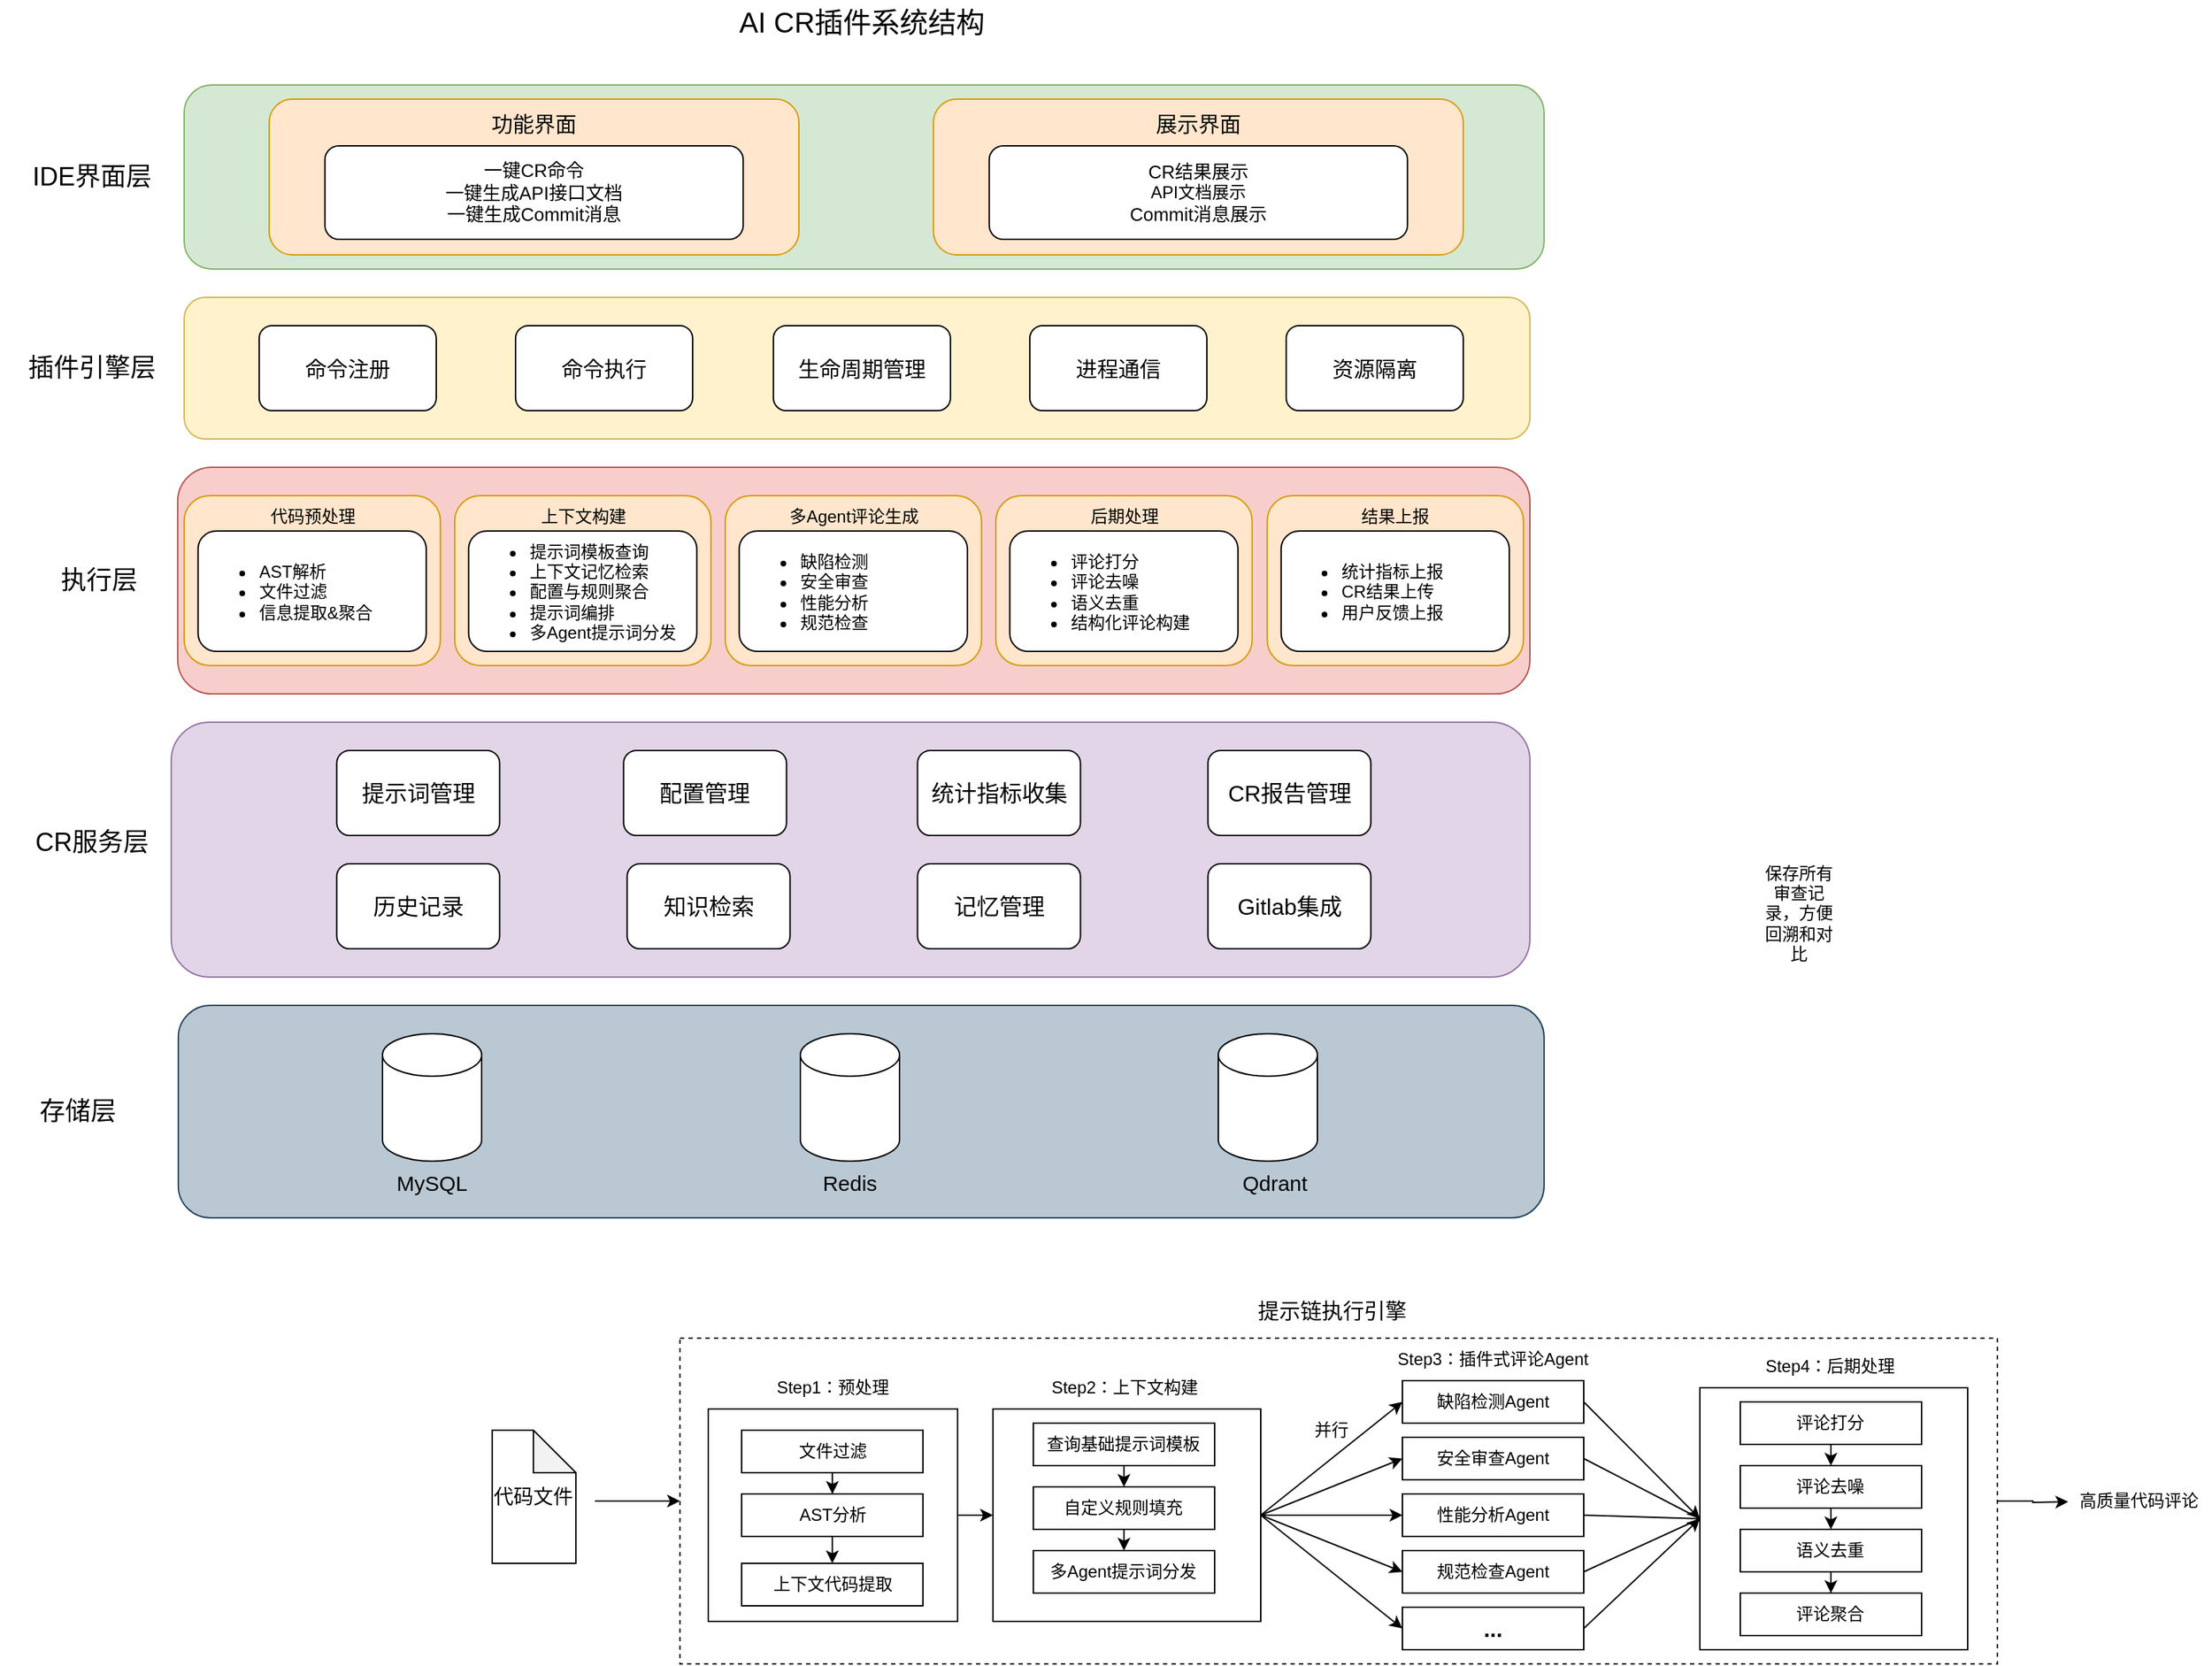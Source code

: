 <mxfile version="28.2.7">
  <diagram name="第 1 页" id="TiEwU2o_6CBf_6s286V7">
    <mxGraphModel dx="1687" dy="972" grid="1" gridSize="10" guides="1" tooltips="1" connect="1" arrows="1" fold="1" page="1" pageScale="1" pageWidth="827" pageHeight="1169" math="0" shadow="0">
      <root>
        <mxCell id="0" />
        <mxCell id="1" parent="0" />
        <mxCell id="2V7Vef2pyA5BePexuX1w-137" value="" style="rounded=1;whiteSpace=wrap;html=1;fillColor=#f8cecc;strokeColor=#b85450;" vertex="1" parent="1">
          <mxGeometry x="155.44" y="420" width="954.56" height="160" as="geometry" />
        </mxCell>
        <mxCell id="2V7Vef2pyA5BePexuX1w-43" value="&lt;font style=&quot;font-size: 18px;&quot;&gt;插件引擎层&lt;/font&gt;" style="text;html=1;whiteSpace=wrap;strokeColor=none;fillColor=none;align=center;verticalAlign=middle;rounded=0;" vertex="1" parent="1">
          <mxGeometry x="40" y="335" width="110" height="30" as="geometry" />
        </mxCell>
        <mxCell id="2V7Vef2pyA5BePexuX1w-46" value="&lt;font style=&quot;font-size: 18px;&quot;&gt;执行层&lt;/font&gt;" style="text;html=1;whiteSpace=wrap;strokeColor=none;fillColor=none;align=center;verticalAlign=middle;rounded=0;" vertex="1" parent="1">
          <mxGeometry x="45.44" y="485" width="110" height="30" as="geometry" />
        </mxCell>
        <mxCell id="2V7Vef2pyA5BePexuX1w-49" value="&lt;font style=&quot;font-size: 20px;&quot;&gt;AI CR插件系统结构&lt;/font&gt;" style="text;html=1;whiteSpace=wrap;strokeColor=none;fillColor=none;align=center;verticalAlign=middle;rounded=0;" vertex="1" parent="1">
          <mxGeometry x="545.95" y="90" width="185" height="30" as="geometry" />
        </mxCell>
        <mxCell id="2V7Vef2pyA5BePexuX1w-50" value="" style="rounded=1;whiteSpace=wrap;html=1;fillColor=#e1d5e7;strokeColor=#9673a6;" vertex="1" parent="1">
          <mxGeometry x="150.89" y="600" width="959.11" height="180" as="geometry" />
        </mxCell>
        <mxCell id="2V7Vef2pyA5BePexuX1w-51" value="&lt;font style=&quot;font-size: 18px;&quot;&gt;CR服务层&lt;/font&gt;" style="text;html=1;whiteSpace=wrap;strokeColor=none;fillColor=none;align=center;verticalAlign=middle;rounded=0;" vertex="1" parent="1">
          <mxGeometry x="40" y="670" width="110" height="30" as="geometry" />
        </mxCell>
        <mxCell id="2V7Vef2pyA5BePexuX1w-52" value="" style="rounded=1;whiteSpace=wrap;html=1;fillColor=#bac8d3;strokeColor=#23445d;" vertex="1" parent="1">
          <mxGeometry x="155.89" y="800" width="964.11" height="150" as="geometry" />
        </mxCell>
        <mxCell id="2V7Vef2pyA5BePexuX1w-53" value="&lt;font style=&quot;font-size: 18px;&quot;&gt;存储层&lt;/font&gt;" style="text;html=1;whiteSpace=wrap;strokeColor=none;fillColor=none;align=center;verticalAlign=middle;rounded=0;" vertex="1" parent="1">
          <mxGeometry x="30.24" y="860" width="110" height="30" as="geometry" />
        </mxCell>
        <mxCell id="2V7Vef2pyA5BePexuX1w-11" value="&lt;font style=&quot;font-size: 18px;&quot;&gt;IDE界面层&lt;/font&gt;" style="text;html=1;whiteSpace=wrap;strokeColor=none;fillColor=none;align=center;verticalAlign=middle;rounded=0;" vertex="1" parent="1">
          <mxGeometry x="49.75" y="200" width="90.492" height="30" as="geometry" />
        </mxCell>
        <mxCell id="2V7Vef2pyA5BePexuX1w-29" value="" style="rounded=1;whiteSpace=wrap;html=1;fillColor=#fff2cc;strokeColor=#d6b656;" vertex="1" parent="1">
          <mxGeometry x="160" y="300" width="950" height="100" as="geometry" />
        </mxCell>
        <mxCell id="2V7Vef2pyA5BePexuX1w-167" value="" style="group" vertex="1" connectable="0" parent="1">
          <mxGeometry x="300" y="820" width="660" height="120" as="geometry" />
        </mxCell>
        <mxCell id="2V7Vef2pyA5BePexuX1w-57" value="&lt;font style=&quot;font-size: 15px;&quot;&gt;MySQL&lt;/font&gt;" style="text;html=1;whiteSpace=wrap;strokeColor=none;fillColor=none;align=center;verticalAlign=middle;rounded=0;" vertex="1" parent="2V7Vef2pyA5BePexuX1w-167">
          <mxGeometry x="5" y="90" width="60" height="30" as="geometry" />
        </mxCell>
        <mxCell id="2V7Vef2pyA5BePexuX1w-54" value="" style="shape=cylinder3;whiteSpace=wrap;html=1;boundedLbl=1;backgroundOutline=1;size=15;" vertex="1" parent="2V7Vef2pyA5BePexuX1w-167">
          <mxGeometry width="70" height="90" as="geometry" />
        </mxCell>
        <mxCell id="2V7Vef2pyA5BePexuX1w-161" value="" style="shape=cylinder3;whiteSpace=wrap;html=1;boundedLbl=1;backgroundOutline=1;size=15;" vertex="1" parent="2V7Vef2pyA5BePexuX1w-167">
          <mxGeometry x="295" width="70" height="90" as="geometry" />
        </mxCell>
        <mxCell id="2V7Vef2pyA5BePexuX1w-162" value="" style="shape=cylinder3;whiteSpace=wrap;html=1;boundedLbl=1;backgroundOutline=1;size=15;" vertex="1" parent="2V7Vef2pyA5BePexuX1w-167">
          <mxGeometry x="590" width="70" height="90" as="geometry" />
        </mxCell>
        <mxCell id="2V7Vef2pyA5BePexuX1w-164" value="&lt;font style=&quot;font-size: 15px;&quot;&gt;Redis&lt;/font&gt;" style="text;html=1;whiteSpace=wrap;strokeColor=none;fillColor=none;align=center;verticalAlign=middle;rounded=0;" vertex="1" parent="2V7Vef2pyA5BePexuX1w-167">
          <mxGeometry x="300" y="90" width="60" height="30" as="geometry" />
        </mxCell>
        <mxCell id="2V7Vef2pyA5BePexuX1w-165" value="&lt;font style=&quot;font-size: 15px;&quot;&gt;Qdrant&lt;/font&gt;" style="text;html=1;whiteSpace=wrap;strokeColor=none;fillColor=none;align=center;verticalAlign=middle;rounded=0;" vertex="1" parent="2V7Vef2pyA5BePexuX1w-167">
          <mxGeometry x="600" y="90" width="60" height="30" as="geometry" />
        </mxCell>
        <mxCell id="2V7Vef2pyA5BePexuX1w-172" value="" style="group" vertex="1" connectable="0" parent="1">
          <mxGeometry x="267.72" y="620" width="730" height="60" as="geometry" />
        </mxCell>
        <mxCell id="2V7Vef2pyA5BePexuX1w-65" value="&lt;font style=&quot;font-size: 16px;&quot;&gt;提示词管理&lt;/font&gt;" style="rounded=1;whiteSpace=wrap;html=1;" vertex="1" parent="2V7Vef2pyA5BePexuX1w-172">
          <mxGeometry width="115" height="60" as="geometry" />
        </mxCell>
        <mxCell id="2V7Vef2pyA5BePexuX1w-168" value="&lt;font style=&quot;font-size: 16px;&quot;&gt;配置管理&lt;/font&gt;" style="rounded=1;whiteSpace=wrap;html=1;" vertex="1" parent="2V7Vef2pyA5BePexuX1w-172">
          <mxGeometry x="202.5" width="115" height="60" as="geometry" />
        </mxCell>
        <mxCell id="2V7Vef2pyA5BePexuX1w-169" value="&lt;font style=&quot;font-size: 16px;&quot;&gt;统计指标收集&lt;/font&gt;" style="rounded=1;whiteSpace=wrap;html=1;" vertex="1" parent="2V7Vef2pyA5BePexuX1w-172">
          <mxGeometry x="410" width="115" height="60" as="geometry" />
        </mxCell>
        <mxCell id="2V7Vef2pyA5BePexuX1w-170" value="&lt;font style=&quot;font-size: 16px;&quot;&gt;CR报告管理&lt;/font&gt;" style="rounded=1;whiteSpace=wrap;html=1;" vertex="1" parent="2V7Vef2pyA5BePexuX1w-172">
          <mxGeometry x="615" width="115" height="60" as="geometry" />
        </mxCell>
        <mxCell id="2V7Vef2pyA5BePexuX1w-176" value="" style="group" vertex="1" connectable="0" parent="1">
          <mxGeometry x="267.72" y="700" width="730" height="60" as="geometry" />
        </mxCell>
        <mxCell id="2V7Vef2pyA5BePexuX1w-71" value="&lt;span style=&quot;font-size: 16px;&quot;&gt;历史记录&lt;/span&gt;" style="rounded=1;whiteSpace=wrap;html=1;" vertex="1" parent="2V7Vef2pyA5BePexuX1w-176">
          <mxGeometry width="115" height="60" as="geometry" />
        </mxCell>
        <mxCell id="2V7Vef2pyA5BePexuX1w-173" value="&lt;span style=&quot;font-size: 16px;&quot;&gt;知识检索&lt;/span&gt;" style="rounded=1;whiteSpace=wrap;html=1;" vertex="1" parent="2V7Vef2pyA5BePexuX1w-176">
          <mxGeometry x="205" width="115" height="60" as="geometry" />
        </mxCell>
        <mxCell id="2V7Vef2pyA5BePexuX1w-174" value="&lt;span style=&quot;font-size: 16px;&quot;&gt;记忆管理&lt;/span&gt;" style="rounded=1;whiteSpace=wrap;html=1;" vertex="1" parent="2V7Vef2pyA5BePexuX1w-176">
          <mxGeometry x="410" width="115" height="60" as="geometry" />
        </mxCell>
        <mxCell id="2V7Vef2pyA5BePexuX1w-175" value="&lt;span style=&quot;font-size: 16px;&quot;&gt;Gitlab集成&lt;/span&gt;" style="rounded=1;whiteSpace=wrap;html=1;" vertex="1" parent="2V7Vef2pyA5BePexuX1w-176">
          <mxGeometry x="615" width="115" height="60" as="geometry" />
        </mxCell>
        <mxCell id="2V7Vef2pyA5BePexuX1w-135" value="" style="group" vertex="1" connectable="0" parent="1">
          <mxGeometry x="351" y="440" width="180.89" height="120" as="geometry" />
        </mxCell>
        <mxCell id="2V7Vef2pyA5BePexuX1w-131" value="" style="rounded=1;whiteSpace=wrap;html=1;fillColor=#ffe6cc;strokeColor=#d79b00;" vertex="1" parent="2V7Vef2pyA5BePexuX1w-135">
          <mxGeometry width="180.89" height="120" as="geometry" />
        </mxCell>
        <mxCell id="2V7Vef2pyA5BePexuX1w-132" value="&lt;div&gt;&lt;br&gt;&lt;/div&gt;" style="rounded=1;whiteSpace=wrap;html=1;align=left;" vertex="1" parent="2V7Vef2pyA5BePexuX1w-135">
          <mxGeometry x="9.82" y="25" width="161.07" height="85" as="geometry" />
        </mxCell>
        <mxCell id="2V7Vef2pyA5BePexuX1w-133" value="上下文构建" style="text;html=1;whiteSpace=wrap;strokeColor=none;fillColor=none;align=center;verticalAlign=middle;rounded=0;" vertex="1" parent="2V7Vef2pyA5BePexuX1w-135">
          <mxGeometry x="39.556" width="101.786" height="30" as="geometry" />
        </mxCell>
        <mxCell id="2V7Vef2pyA5BePexuX1w-134" value="&lt;ul&gt;&lt;li&gt;提示词模板查询&lt;/li&gt;&lt;li&gt;&lt;span style=&quot;background-color: transparent; color: light-dark(rgb(0, 0, 0), rgb(255, 255, 255));&quot;&gt;上下文记忆检索&lt;/span&gt;&lt;/li&gt;&lt;li&gt;配置与规则聚合&lt;/li&gt;&lt;li&gt;提示词编排&lt;/li&gt;&lt;li&gt;多Agent提示词分发&lt;/li&gt;&lt;/ul&gt;" style="text;html=1;whiteSpace=wrap;strokeColor=none;fillColor=none;align=left;verticalAlign=middle;rounded=0;" vertex="1" parent="2V7Vef2pyA5BePexuX1w-135">
          <mxGeometry x="10.63" y="27.5" width="159.64" height="80" as="geometry" />
        </mxCell>
        <mxCell id="2V7Vef2pyA5BePexuX1w-138" value="" style="group" vertex="1" connectable="0" parent="1">
          <mxGeometry x="160" y="440" width="180.89" height="120" as="geometry" />
        </mxCell>
        <mxCell id="2V7Vef2pyA5BePexuX1w-139" value="" style="rounded=1;whiteSpace=wrap;html=1;fillColor=#ffe6cc;strokeColor=#d79b00;" vertex="1" parent="2V7Vef2pyA5BePexuX1w-138">
          <mxGeometry width="180.89" height="120" as="geometry" />
        </mxCell>
        <mxCell id="2V7Vef2pyA5BePexuX1w-140" value="&lt;div&gt;&lt;br&gt;&lt;/div&gt;" style="rounded=1;whiteSpace=wrap;html=1;align=left;" vertex="1" parent="2V7Vef2pyA5BePexuX1w-138">
          <mxGeometry x="9.82" y="25" width="161.07" height="85" as="geometry" />
        </mxCell>
        <mxCell id="2V7Vef2pyA5BePexuX1w-141" value="代码预处理" style="text;html=1;whiteSpace=wrap;strokeColor=none;fillColor=none;align=center;verticalAlign=middle;rounded=0;" vertex="1" parent="2V7Vef2pyA5BePexuX1w-138">
          <mxGeometry x="39.556" width="101.786" height="30" as="geometry" />
        </mxCell>
        <mxCell id="2V7Vef2pyA5BePexuX1w-142" value="&lt;ul&gt;&lt;li&gt;AST解析&lt;/li&gt;&lt;li&gt;文件过滤&lt;/li&gt;&lt;li&gt;信息提取&amp;amp;聚合&lt;/li&gt;&lt;/ul&gt;" style="text;html=1;whiteSpace=wrap;strokeColor=none;fillColor=none;align=left;verticalAlign=middle;rounded=0;" vertex="1" parent="2V7Vef2pyA5BePexuX1w-138">
          <mxGeometry x="10.63" y="27.5" width="159.64" height="80" as="geometry" />
        </mxCell>
        <mxCell id="2V7Vef2pyA5BePexuX1w-143" value="" style="group" vertex="1" connectable="0" parent="1">
          <mxGeometry x="542" y="440" width="180.89" height="120" as="geometry" />
        </mxCell>
        <mxCell id="2V7Vef2pyA5BePexuX1w-144" value="" style="rounded=1;whiteSpace=wrap;html=1;fillColor=#ffe6cc;strokeColor=#d79b00;" vertex="1" parent="2V7Vef2pyA5BePexuX1w-143">
          <mxGeometry width="180.89" height="120" as="geometry" />
        </mxCell>
        <mxCell id="2V7Vef2pyA5BePexuX1w-145" value="&lt;div&gt;&lt;br&gt;&lt;/div&gt;" style="rounded=1;whiteSpace=wrap;html=1;align=left;" vertex="1" parent="2V7Vef2pyA5BePexuX1w-143">
          <mxGeometry x="9.82" y="25" width="161.07" height="85" as="geometry" />
        </mxCell>
        <mxCell id="2V7Vef2pyA5BePexuX1w-146" value="多Agent评论生成" style="text;html=1;whiteSpace=wrap;strokeColor=none;fillColor=none;align=center;verticalAlign=middle;rounded=0;" vertex="1" parent="2V7Vef2pyA5BePexuX1w-143">
          <mxGeometry x="39.556" width="101.786" height="30" as="geometry" />
        </mxCell>
        <mxCell id="2V7Vef2pyA5BePexuX1w-147" value="&lt;ul&gt;&lt;li&gt;缺陷检测&lt;/li&gt;&lt;li&gt;安全审查&lt;/li&gt;&lt;li&gt;性能分析&lt;/li&gt;&lt;li&gt;规范检查&lt;/li&gt;&lt;/ul&gt;" style="text;html=1;whiteSpace=wrap;strokeColor=none;fillColor=none;align=left;verticalAlign=middle;rounded=0;" vertex="1" parent="2V7Vef2pyA5BePexuX1w-143">
          <mxGeometry x="10.63" y="27.5" width="159.64" height="80" as="geometry" />
        </mxCell>
        <mxCell id="2V7Vef2pyA5BePexuX1w-153" value="" style="group" vertex="1" connectable="0" parent="1">
          <mxGeometry x="924.55" y="440" width="180.89" height="120" as="geometry" />
        </mxCell>
        <mxCell id="2V7Vef2pyA5BePexuX1w-154" value="" style="rounded=1;whiteSpace=wrap;html=1;fillColor=#ffe6cc;strokeColor=#d79b00;" vertex="1" parent="2V7Vef2pyA5BePexuX1w-153">
          <mxGeometry width="180.89" height="120" as="geometry" />
        </mxCell>
        <mxCell id="2V7Vef2pyA5BePexuX1w-155" value="&lt;div&gt;&lt;br&gt;&lt;/div&gt;" style="rounded=1;whiteSpace=wrap;html=1;align=left;" vertex="1" parent="2V7Vef2pyA5BePexuX1w-153">
          <mxGeometry x="9.82" y="25" width="161.07" height="85" as="geometry" />
        </mxCell>
        <mxCell id="2V7Vef2pyA5BePexuX1w-156" value="结果上报" style="text;html=1;whiteSpace=wrap;strokeColor=none;fillColor=none;align=center;verticalAlign=middle;rounded=0;" vertex="1" parent="2V7Vef2pyA5BePexuX1w-153">
          <mxGeometry x="39.556" width="101.786" height="30" as="geometry" />
        </mxCell>
        <mxCell id="2V7Vef2pyA5BePexuX1w-157" value="&lt;ul&gt;&lt;li&gt;统计指标上报&lt;/li&gt;&lt;li&gt;CR结果上传&lt;/li&gt;&lt;li&gt;用户反馈上报&lt;/li&gt;&lt;/ul&gt;" style="text;html=1;whiteSpace=wrap;strokeColor=none;fillColor=none;align=left;verticalAlign=middle;rounded=0;" vertex="1" parent="2V7Vef2pyA5BePexuX1w-153">
          <mxGeometry x="10.63" y="27.5" width="159.64" height="80" as="geometry" />
        </mxCell>
        <mxCell id="2V7Vef2pyA5BePexuX1w-178" value="" style="group" vertex="1" connectable="0" parent="1">
          <mxGeometry x="733" y="440" width="180.89" height="120" as="geometry" />
        </mxCell>
        <mxCell id="2V7Vef2pyA5BePexuX1w-149" value="" style="rounded=1;whiteSpace=wrap;html=1;fillColor=#ffe6cc;strokeColor=#d79b00;" vertex="1" parent="2V7Vef2pyA5BePexuX1w-178">
          <mxGeometry width="180.89" height="120" as="geometry" />
        </mxCell>
        <mxCell id="2V7Vef2pyA5BePexuX1w-150" value="&lt;div&gt;&lt;br&gt;&lt;/div&gt;" style="rounded=1;whiteSpace=wrap;html=1;align=left;" vertex="1" parent="2V7Vef2pyA5BePexuX1w-178">
          <mxGeometry x="9.82" y="25" width="161.07" height="85" as="geometry" />
        </mxCell>
        <mxCell id="2V7Vef2pyA5BePexuX1w-151" value="后期处理" style="text;html=1;whiteSpace=wrap;strokeColor=none;fillColor=none;align=center;verticalAlign=middle;rounded=0;" vertex="1" parent="2V7Vef2pyA5BePexuX1w-178">
          <mxGeometry x="39.556" width="101.786" height="30" as="geometry" />
        </mxCell>
        <mxCell id="2V7Vef2pyA5BePexuX1w-152" value="&lt;ul&gt;&lt;li&gt;评论打分&lt;/li&gt;&lt;li&gt;评论去噪&lt;/li&gt;&lt;li&gt;语义去重&lt;/li&gt;&lt;li&gt;结构化评论构建&lt;/li&gt;&lt;/ul&gt;" style="text;html=1;whiteSpace=wrap;strokeColor=none;fillColor=none;align=left;verticalAlign=middle;rounded=0;" vertex="1" parent="2V7Vef2pyA5BePexuX1w-178">
          <mxGeometry x="10.63" y="27.5" width="159.64" height="80" as="geometry" />
        </mxCell>
        <mxCell id="2V7Vef2pyA5BePexuX1w-97" value="&lt;font style=&quot;font-size: 15px;&quot;&gt;命令执行&lt;/font&gt;" style="rounded=1;whiteSpace=wrap;html=1;" vertex="1" parent="1">
          <mxGeometry x="393.95" y="320" width="125" height="60" as="geometry" />
        </mxCell>
        <mxCell id="2V7Vef2pyA5BePexuX1w-98" value="&lt;font style=&quot;font-size: 15px;&quot;&gt;命令注册&lt;/font&gt;" style="rounded=1;whiteSpace=wrap;html=1;" vertex="1" parent="1">
          <mxGeometry x="212.95" y="320" width="125" height="60" as="geometry" />
        </mxCell>
        <mxCell id="2V7Vef2pyA5BePexuX1w-99" value="&lt;font style=&quot;font-size: 15px;&quot;&gt;生命周期管理&lt;/font&gt;" style="rounded=1;whiteSpace=wrap;html=1;" vertex="1" parent="1">
          <mxGeometry x="575.95" y="320" width="125" height="60" as="geometry" />
        </mxCell>
        <mxCell id="2V7Vef2pyA5BePexuX1w-100" value="&lt;font style=&quot;font-size: 15px;&quot;&gt;进程通信&lt;/font&gt;" style="rounded=1;whiteSpace=wrap;html=1;" vertex="1" parent="1">
          <mxGeometry x="756.95" y="320" width="125" height="60" as="geometry" />
        </mxCell>
        <mxCell id="2V7Vef2pyA5BePexuX1w-101" value="&lt;font style=&quot;font-size: 15px;&quot;&gt;资源隔离&lt;/font&gt;" style="rounded=1;whiteSpace=wrap;html=1;" vertex="1" parent="1">
          <mxGeometry x="937.95" y="320" width="125" height="60" as="geometry" />
        </mxCell>
        <mxCell id="2V7Vef2pyA5BePexuX1w-10" value="" style="rounded=1;whiteSpace=wrap;html=1;fillColor=#d5e8d4;strokeColor=#82b366;" vertex="1" parent="1">
          <mxGeometry x="160" y="150" width="960" height="130" as="geometry" />
        </mxCell>
        <mxCell id="2V7Vef2pyA5BePexuX1w-21" value="" style="group" vertex="1" connectable="0" parent="1">
          <mxGeometry x="220" y="160" width="374" height="110" as="geometry" />
        </mxCell>
        <mxCell id="2V7Vef2pyA5BePexuX1w-12" value="" style="rounded=1;whiteSpace=wrap;html=1;fillColor=#ffe6cc;strokeColor=#d79b00;" vertex="1" parent="2V7Vef2pyA5BePexuX1w-21">
          <mxGeometry width="374" height="110.0" as="geometry" />
        </mxCell>
        <mxCell id="2V7Vef2pyA5BePexuX1w-13" value="&lt;font style=&quot;font-size: 15px;&quot;&gt;功能界面&lt;/font&gt;" style="text;html=1;whiteSpace=wrap;strokeColor=none;fillColor=none;align=center;verticalAlign=middle;rounded=0;" vertex="1" parent="2V7Vef2pyA5BePexuX1w-21">
          <mxGeometry x="118.105" width="137.789" height="33" as="geometry" />
        </mxCell>
        <mxCell id="2V7Vef2pyA5BePexuX1w-19" value="" style="rounded=1;whiteSpace=wrap;html=1;" vertex="1" parent="2V7Vef2pyA5BePexuX1w-21">
          <mxGeometry x="39.368" y="33" width="295.263" height="66" as="geometry" />
        </mxCell>
        <mxCell id="2V7Vef2pyA5BePexuX1w-20" value="&lt;span style=&quot;font-size: 13px; background-color: transparent; color: light-dark(rgb(0, 0, 0), rgb(255, 255, 255));&quot;&gt;一键CR命令&lt;/span&gt;&lt;br&gt;&lt;span style=&quot;font-size: 13px; background-color: transparent; color: light-dark(rgb(0, 0, 0), rgb(255, 255, 255));&quot;&gt;一键生成API接口文档&lt;/span&gt;&lt;br&gt;&lt;span style=&quot;font-size: 13px; background-color: transparent; color: light-dark(rgb(0, 0, 0), rgb(255, 255, 255));&quot;&gt;一键生成Commit消息&lt;/span&gt;" style="text;html=1;whiteSpace=wrap;strokeColor=none;fillColor=none;align=center;verticalAlign=middle;rounded=0;" vertex="1" parent="2V7Vef2pyA5BePexuX1w-21">
          <mxGeometry x="-0.001" y="33" width="374" height="66" as="geometry" />
        </mxCell>
        <mxCell id="2V7Vef2pyA5BePexuX1w-22" value="" style="group" vertex="1" connectable="0" parent="1">
          <mxGeometry x="688.95" y="160" width="374" height="110" as="geometry" />
        </mxCell>
        <mxCell id="2V7Vef2pyA5BePexuX1w-23" value="" style="rounded=1;whiteSpace=wrap;html=1;fillColor=#ffe6cc;strokeColor=#d79b00;" vertex="1" parent="2V7Vef2pyA5BePexuX1w-22">
          <mxGeometry width="374.0" height="110.0" as="geometry" />
        </mxCell>
        <mxCell id="2V7Vef2pyA5BePexuX1w-24" value="&lt;font style=&quot;font-size: 15px;&quot;&gt;展示界面&lt;/font&gt;" style="text;html=1;whiteSpace=wrap;strokeColor=none;fillColor=none;align=center;verticalAlign=middle;rounded=0;" vertex="1" parent="2V7Vef2pyA5BePexuX1w-22">
          <mxGeometry x="118.105" width="137.789" height="33" as="geometry" />
        </mxCell>
        <mxCell id="2V7Vef2pyA5BePexuX1w-25" value="" style="rounded=1;whiteSpace=wrap;html=1;" vertex="1" parent="2V7Vef2pyA5BePexuX1w-22">
          <mxGeometry x="39.368" y="33" width="295.263" height="66" as="geometry" />
        </mxCell>
        <mxCell id="2V7Vef2pyA5BePexuX1w-27" value="&lt;span style=&quot;background-color: transparent; color: light-dark(rgb(0, 0, 0), rgb(255, 255, 255)); font-size: 13px;&quot;&gt;CR结果展示&lt;/span&gt;&lt;div&gt;&lt;span style=&quot;background-color: transparent; color: light-dark(rgb(0, 0, 0), rgb(255, 255, 255));&quot;&gt;API文档展示&lt;/span&gt;&lt;br&gt;&lt;span style=&quot;font-size: 13px; background-color: transparent; color: light-dark(rgb(0, 0, 0), rgb(255, 255, 255));&quot;&gt;Commit消息展示&lt;/span&gt;&lt;/div&gt;" style="text;html=1;whiteSpace=wrap;strokeColor=none;fillColor=none;align=center;verticalAlign=middle;rounded=0;" vertex="1" parent="2V7Vef2pyA5BePexuX1w-22">
          <mxGeometry y="33" width="374.0" height="66" as="geometry" />
        </mxCell>
        <mxCell id="2V7Vef2pyA5BePexuX1w-191" value="&lt;font style=&quot;font-size: 15px;&quot;&gt;提示链执行引擎&lt;/font&gt;" style="text;html=1;whiteSpace=wrap;strokeColor=none;fillColor=none;align=center;verticalAlign=middle;rounded=0;" vertex="1" parent="1">
          <mxGeometry x="913.89" y="1000" width="112.5" height="30" as="geometry" />
        </mxCell>
        <mxCell id="2V7Vef2pyA5BePexuX1w-269" value="&lt;font style=&quot;font-size: 14px;&quot;&gt;代码文件&lt;/font&gt;" style="shape=note;whiteSpace=wrap;html=1;backgroundOutline=1;darkOpacity=0.05;" vertex="1" parent="1">
          <mxGeometry x="377.45" y="1100" width="59.11" height="94" as="geometry" />
        </mxCell>
        <mxCell id="2V7Vef2pyA5BePexuX1w-273" value="" style="group" vertex="1" connectable="0" parent="1">
          <mxGeometry x="510" y="1035" width="930" height="230" as="geometry" />
        </mxCell>
        <mxCell id="2V7Vef2pyA5BePexuX1w-274" style="edgeStyle=orthogonalEdgeStyle;rounded=0;orthogonalLoop=1;jettySize=auto;html=1;exitX=1;exitY=0.5;exitDx=0;exitDy=0;" edge="1" parent="2V7Vef2pyA5BePexuX1w-273" source="2V7Vef2pyA5BePexuX1w-190">
          <mxGeometry relative="1" as="geometry">
            <mxPoint x="980.0" y="115.529" as="targetPoint" />
          </mxGeometry>
        </mxCell>
        <mxCell id="2V7Vef2pyA5BePexuX1w-190" value="" style="rounded=0;whiteSpace=wrap;html=1;dashed=1;" vertex="1" parent="2V7Vef2pyA5BePexuX1w-273">
          <mxGeometry width="930" height="230" as="geometry" />
        </mxCell>
        <mxCell id="2V7Vef2pyA5BePexuX1w-230" style="edgeStyle=orthogonalEdgeStyle;rounded=0;orthogonalLoop=1;jettySize=auto;html=1;exitX=1;exitY=0.5;exitDx=0;exitDy=0;entryX=0;entryY=0.5;entryDx=0;entryDy=0;" edge="1" parent="2V7Vef2pyA5BePexuX1w-273" source="2V7Vef2pyA5BePexuX1w-195" target="2V7Vef2pyA5BePexuX1w-210">
          <mxGeometry relative="1" as="geometry" />
        </mxCell>
        <mxCell id="2V7Vef2pyA5BePexuX1w-227" value="Step3：插件式评论Agent" style="text;html=1;whiteSpace=wrap;strokeColor=none;fillColor=none;align=center;verticalAlign=middle;rounded=0;" vertex="1" parent="2V7Vef2pyA5BePexuX1w-273">
          <mxGeometry x="492.24" width="163.52" height="30" as="geometry" />
        </mxCell>
        <mxCell id="2V7Vef2pyA5BePexuX1w-228" value="缺陷检测Agent" style="rounded=0;whiteSpace=wrap;html=1;" vertex="1" parent="2V7Vef2pyA5BePexuX1w-273">
          <mxGeometry x="510" y="30" width="128" height="30" as="geometry" />
        </mxCell>
        <mxCell id="2V7Vef2pyA5BePexuX1w-233" value="安全审查Agent" style="rounded=0;whiteSpace=wrap;html=1;" vertex="1" parent="2V7Vef2pyA5BePexuX1w-273">
          <mxGeometry x="510" y="70" width="128" height="30" as="geometry" />
        </mxCell>
        <mxCell id="2V7Vef2pyA5BePexuX1w-234" value="性能分析Agent" style="rounded=0;whiteSpace=wrap;html=1;" vertex="1" parent="2V7Vef2pyA5BePexuX1w-273">
          <mxGeometry x="510" y="110" width="128" height="30" as="geometry" />
        </mxCell>
        <mxCell id="2V7Vef2pyA5BePexuX1w-235" value="规范检查Agent" style="rounded=0;whiteSpace=wrap;html=1;" vertex="1" parent="2V7Vef2pyA5BePexuX1w-273">
          <mxGeometry x="510" y="150" width="128" height="30" as="geometry" />
        </mxCell>
        <mxCell id="2V7Vef2pyA5BePexuX1w-236" value="&lt;font style=&quot;font-size: 16px;&quot;&gt;&lt;b&gt;...&lt;/b&gt;&lt;/font&gt;" style="rounded=0;whiteSpace=wrap;html=1;" vertex="1" parent="2V7Vef2pyA5BePexuX1w-273">
          <mxGeometry x="510" y="190" width="128" height="30" as="geometry" />
        </mxCell>
        <mxCell id="2V7Vef2pyA5BePexuX1w-237" value="" style="group" vertex="1" connectable="0" parent="2V7Vef2pyA5BePexuX1w-273">
          <mxGeometry x="20" y="20" width="176" height="180" as="geometry" />
        </mxCell>
        <mxCell id="2V7Vef2pyA5BePexuX1w-195" value="" style="rounded=0;whiteSpace=wrap;html=1;" vertex="1" parent="2V7Vef2pyA5BePexuX1w-237">
          <mxGeometry y="30" width="176" height="150" as="geometry" />
        </mxCell>
        <mxCell id="2V7Vef2pyA5BePexuX1w-201" value="Step1：预处理" style="text;html=1;whiteSpace=wrap;strokeColor=none;fillColor=none;align=center;verticalAlign=middle;rounded=0;" vertex="1" parent="2V7Vef2pyA5BePexuX1w-237">
          <mxGeometry x="40.55" width="94" height="30" as="geometry" />
        </mxCell>
        <mxCell id="2V7Vef2pyA5BePexuX1w-206" style="edgeStyle=orthogonalEdgeStyle;rounded=0;orthogonalLoop=1;jettySize=auto;html=1;exitX=0.5;exitY=1;exitDx=0;exitDy=0;" edge="1" parent="2V7Vef2pyA5BePexuX1w-237" source="2V7Vef2pyA5BePexuX1w-202" target="2V7Vef2pyA5BePexuX1w-205">
          <mxGeometry relative="1" as="geometry" />
        </mxCell>
        <mxCell id="2V7Vef2pyA5BePexuX1w-202" value="文件过滤" style="rounded=0;whiteSpace=wrap;html=1;" vertex="1" parent="2V7Vef2pyA5BePexuX1w-237">
          <mxGeometry x="23.55" y="45" width="128" height="30" as="geometry" />
        </mxCell>
        <mxCell id="2V7Vef2pyA5BePexuX1w-208" style="edgeStyle=orthogonalEdgeStyle;rounded=0;orthogonalLoop=1;jettySize=auto;html=1;exitX=0.5;exitY=1;exitDx=0;exitDy=0;entryX=0.5;entryY=0;entryDx=0;entryDy=0;" edge="1" parent="2V7Vef2pyA5BePexuX1w-237" source="2V7Vef2pyA5BePexuX1w-205" target="2V7Vef2pyA5BePexuX1w-207">
          <mxGeometry relative="1" as="geometry" />
        </mxCell>
        <mxCell id="2V7Vef2pyA5BePexuX1w-205" value="AST分析" style="rounded=0;whiteSpace=wrap;html=1;" vertex="1" parent="2V7Vef2pyA5BePexuX1w-237">
          <mxGeometry x="23.55" y="90" width="128" height="30" as="geometry" />
        </mxCell>
        <mxCell id="2V7Vef2pyA5BePexuX1w-207" value="上下文代码提取" style="rounded=0;whiteSpace=wrap;html=1;" vertex="1" parent="2V7Vef2pyA5BePexuX1w-237">
          <mxGeometry x="23.55" y="139" width="128" height="30" as="geometry" />
        </mxCell>
        <mxCell id="2V7Vef2pyA5BePexuX1w-238" value="" style="group" vertex="1" connectable="0" parent="2V7Vef2pyA5BePexuX1w-273">
          <mxGeometry x="220.95" y="20" width="243.05" height="200" as="geometry" />
        </mxCell>
        <mxCell id="2V7Vef2pyA5BePexuX1w-210" value="" style="rounded=0;whiteSpace=wrap;html=1;" vertex="1" parent="2V7Vef2pyA5BePexuX1w-238">
          <mxGeometry y="30" width="189.05" height="150" as="geometry" />
        </mxCell>
        <mxCell id="2V7Vef2pyA5BePexuX1w-211" value="Step2：上下文构建" style="text;html=1;whiteSpace=wrap;strokeColor=none;fillColor=none;align=center;verticalAlign=middle;rounded=0;" vertex="1" parent="2V7Vef2pyA5BePexuX1w-238">
          <mxGeometry x="37.05" width="112" height="30" as="geometry" />
        </mxCell>
        <mxCell id="2V7Vef2pyA5BePexuX1w-224" style="edgeStyle=orthogonalEdgeStyle;rounded=0;orthogonalLoop=1;jettySize=auto;html=1;exitX=0.5;exitY=1;exitDx=0;exitDy=0;entryX=0.5;entryY=0;entryDx=0;entryDy=0;" edge="1" parent="2V7Vef2pyA5BePexuX1w-238" source="2V7Vef2pyA5BePexuX1w-213" target="2V7Vef2pyA5BePexuX1w-221">
          <mxGeometry relative="1" as="geometry" />
        </mxCell>
        <mxCell id="2V7Vef2pyA5BePexuX1w-213" value="查询基础提示词模板" style="rounded=0;whiteSpace=wrap;html=1;" vertex="1" parent="2V7Vef2pyA5BePexuX1w-238">
          <mxGeometry x="28.49" y="40" width="128" height="30" as="geometry" />
        </mxCell>
        <mxCell id="2V7Vef2pyA5BePexuX1w-225" style="edgeStyle=orthogonalEdgeStyle;rounded=0;orthogonalLoop=1;jettySize=auto;html=1;exitX=0.5;exitY=1;exitDx=0;exitDy=0;entryX=0.5;entryY=0;entryDx=0;entryDy=0;" edge="1" parent="2V7Vef2pyA5BePexuX1w-238" source="2V7Vef2pyA5BePexuX1w-221" target="2V7Vef2pyA5BePexuX1w-223">
          <mxGeometry relative="1" as="geometry" />
        </mxCell>
        <mxCell id="2V7Vef2pyA5BePexuX1w-221" value="自定义规则填充" style="rounded=0;whiteSpace=wrap;html=1;" vertex="1" parent="2V7Vef2pyA5BePexuX1w-238">
          <mxGeometry x="28.49" y="85" width="128" height="30" as="geometry" />
        </mxCell>
        <mxCell id="2V7Vef2pyA5BePexuX1w-223" value="多Agent提示词分发" style="rounded=0;whiteSpace=wrap;html=1;" vertex="1" parent="2V7Vef2pyA5BePexuX1w-238">
          <mxGeometry x="28.49" y="130" width="128" height="30" as="geometry" />
        </mxCell>
        <mxCell id="2V7Vef2pyA5BePexuX1w-245" value="并行" style="text;html=1;whiteSpace=wrap;strokeColor=none;fillColor=none;align=center;verticalAlign=middle;rounded=0;" vertex="1" parent="2V7Vef2pyA5BePexuX1w-238">
          <mxGeometry x="209.05" y="30" width="60" height="30" as="geometry" />
        </mxCell>
        <mxCell id="2V7Vef2pyA5BePexuX1w-240" value="" style="endArrow=classic;html=1;rounded=0;exitX=1;exitY=0.5;exitDx=0;exitDy=0;entryX=0;entryY=0.5;entryDx=0;entryDy=0;" edge="1" parent="2V7Vef2pyA5BePexuX1w-273" source="2V7Vef2pyA5BePexuX1w-210" target="2V7Vef2pyA5BePexuX1w-228">
          <mxGeometry width="50" height="50" relative="1" as="geometry">
            <mxPoint x="370" y="70" as="sourcePoint" />
            <mxPoint x="420" y="20" as="targetPoint" />
          </mxGeometry>
        </mxCell>
        <mxCell id="2V7Vef2pyA5BePexuX1w-241" value="" style="endArrow=classic;html=1;rounded=0;exitX=1;exitY=0.5;exitDx=0;exitDy=0;entryX=0;entryY=0.5;entryDx=0;entryDy=0;" edge="1" parent="2V7Vef2pyA5BePexuX1w-273" source="2V7Vef2pyA5BePexuX1w-210" target="2V7Vef2pyA5BePexuX1w-233">
          <mxGeometry width="50" height="50" relative="1" as="geometry">
            <mxPoint x="410" y="170" as="sourcePoint" />
            <mxPoint x="460" y="120" as="targetPoint" />
          </mxGeometry>
        </mxCell>
        <mxCell id="2V7Vef2pyA5BePexuX1w-242" value="" style="endArrow=classic;html=1;rounded=0;exitX=1;exitY=0.5;exitDx=0;exitDy=0;entryX=0;entryY=0.5;entryDx=0;entryDy=0;" edge="1" parent="2V7Vef2pyA5BePexuX1w-273" source="2V7Vef2pyA5BePexuX1w-210" target="2V7Vef2pyA5BePexuX1w-234">
          <mxGeometry width="50" height="50" relative="1" as="geometry">
            <mxPoint x="370" y="70" as="sourcePoint" />
            <mxPoint x="420" y="20" as="targetPoint" />
          </mxGeometry>
        </mxCell>
        <mxCell id="2V7Vef2pyA5BePexuX1w-243" value="" style="endArrow=classic;html=1;rounded=0;exitX=1;exitY=0.5;exitDx=0;exitDy=0;entryX=0;entryY=0.5;entryDx=0;entryDy=0;" edge="1" parent="2V7Vef2pyA5BePexuX1w-273" source="2V7Vef2pyA5BePexuX1w-210" target="2V7Vef2pyA5BePexuX1w-235">
          <mxGeometry width="50" height="50" relative="1" as="geometry">
            <mxPoint x="420" y="170" as="sourcePoint" />
            <mxPoint x="470" y="120" as="targetPoint" />
          </mxGeometry>
        </mxCell>
        <mxCell id="2V7Vef2pyA5BePexuX1w-244" value="" style="endArrow=classic;html=1;rounded=0;exitX=1;exitY=0.5;exitDx=0;exitDy=0;entryX=0;entryY=0.5;entryDx=0;entryDy=0;" edge="1" parent="2V7Vef2pyA5BePexuX1w-273" source="2V7Vef2pyA5BePexuX1w-210" target="2V7Vef2pyA5BePexuX1w-236">
          <mxGeometry width="50" height="50" relative="1" as="geometry">
            <mxPoint x="440" y="180" as="sourcePoint" />
            <mxPoint x="490" y="130" as="targetPoint" />
          </mxGeometry>
        </mxCell>
        <mxCell id="2V7Vef2pyA5BePexuX1w-260" value="" style="endArrow=classic;html=1;rounded=0;exitX=1;exitY=0.5;exitDx=0;exitDy=0;entryX=0;entryY=0.5;entryDx=0;entryDy=0;" edge="1" parent="2V7Vef2pyA5BePexuX1w-273" source="2V7Vef2pyA5BePexuX1w-228" target="2V7Vef2pyA5BePexuX1w-247">
          <mxGeometry width="50" height="50" relative="1" as="geometry">
            <mxPoint x="650" y="90" as="sourcePoint" />
            <mxPoint x="700" y="40" as="targetPoint" />
          </mxGeometry>
        </mxCell>
        <mxCell id="2V7Vef2pyA5BePexuX1w-262" value="" style="endArrow=none;html=1;rounded=0;exitX=1;exitY=0.5;exitDx=0;exitDy=0;entryX=0;entryY=0.5;entryDx=0;entryDy=0;endFill=0;" edge="1" parent="2V7Vef2pyA5BePexuX1w-273" source="2V7Vef2pyA5BePexuX1w-233" target="2V7Vef2pyA5BePexuX1w-247">
          <mxGeometry width="50" height="50" relative="1" as="geometry">
            <mxPoint x="640" y="90" as="sourcePoint" />
            <mxPoint x="730" y="130" as="targetPoint" />
          </mxGeometry>
        </mxCell>
        <mxCell id="2V7Vef2pyA5BePexuX1w-263" value="" style="endArrow=none;html=1;rounded=0;exitX=1;exitY=0.5;exitDx=0;exitDy=0;entryX=0;entryY=0.5;entryDx=0;entryDy=0;endFill=0;" edge="1" parent="2V7Vef2pyA5BePexuX1w-273" source="2V7Vef2pyA5BePexuX1w-234" target="2V7Vef2pyA5BePexuX1w-247">
          <mxGeometry width="50" height="50" relative="1" as="geometry">
            <mxPoint x="660" y="140" as="sourcePoint" />
            <mxPoint x="730" y="130" as="targetPoint" />
          </mxGeometry>
        </mxCell>
        <mxCell id="2V7Vef2pyA5BePexuX1w-264" value="" style="endArrow=none;html=1;rounded=0;exitX=1;exitY=0.5;exitDx=0;exitDy=0;entryX=0;entryY=0.5;entryDx=0;entryDy=0;endFill=0;" edge="1" parent="2V7Vef2pyA5BePexuX1w-273" source="2V7Vef2pyA5BePexuX1w-235" target="2V7Vef2pyA5BePexuX1w-247">
          <mxGeometry width="50" height="50" relative="1" as="geometry">
            <mxPoint x="650" y="140" as="sourcePoint" />
            <mxPoint x="720" y="120" as="targetPoint" />
          </mxGeometry>
        </mxCell>
        <mxCell id="2V7Vef2pyA5BePexuX1w-265" value="" style="endArrow=classic;html=1;rounded=0;exitX=1;exitY=0.5;exitDx=0;exitDy=0;entryX=0;entryY=0.5;entryDx=0;entryDy=0;" edge="1" parent="2V7Vef2pyA5BePexuX1w-273" source="2V7Vef2pyA5BePexuX1w-236" target="2V7Vef2pyA5BePexuX1w-247">
          <mxGeometry width="50" height="50" relative="1" as="geometry">
            <mxPoint x="640" y="200" as="sourcePoint" />
            <mxPoint x="690" y="150" as="targetPoint" />
          </mxGeometry>
        </mxCell>
        <mxCell id="2V7Vef2pyA5BePexuX1w-247" value="" style="rounded=0;whiteSpace=wrap;html=1;" vertex="1" parent="2V7Vef2pyA5BePexuX1w-273">
          <mxGeometry x="720" y="35" width="189.05" height="185" as="geometry" />
        </mxCell>
        <mxCell id="2V7Vef2pyA5BePexuX1w-248" value="Step4：后期处理" style="text;html=1;whiteSpace=wrap;strokeColor=none;fillColor=none;align=center;verticalAlign=middle;rounded=0;" vertex="1" parent="2V7Vef2pyA5BePexuX1w-273">
          <mxGeometry x="756.49" y="5" width="112" height="30" as="geometry" />
        </mxCell>
        <mxCell id="2V7Vef2pyA5BePexuX1w-249" style="edgeStyle=orthogonalEdgeStyle;rounded=0;orthogonalLoop=1;jettySize=auto;html=1;exitX=0.5;exitY=1;exitDx=0;exitDy=0;entryX=0.5;entryY=0;entryDx=0;entryDy=0;" edge="1" parent="2V7Vef2pyA5BePexuX1w-273" source="2V7Vef2pyA5BePexuX1w-250" target="2V7Vef2pyA5BePexuX1w-252">
          <mxGeometry relative="1" as="geometry" />
        </mxCell>
        <mxCell id="2V7Vef2pyA5BePexuX1w-250" value="评论打分" style="rounded=0;whiteSpace=wrap;html=1;" vertex="1" parent="2V7Vef2pyA5BePexuX1w-273">
          <mxGeometry x="748.49" y="45" width="128" height="30" as="geometry" />
        </mxCell>
        <mxCell id="2V7Vef2pyA5BePexuX1w-251" style="edgeStyle=orthogonalEdgeStyle;rounded=0;orthogonalLoop=1;jettySize=auto;html=1;exitX=0.5;exitY=1;exitDx=0;exitDy=0;entryX=0.5;entryY=0;entryDx=0;entryDy=0;" edge="1" parent="2V7Vef2pyA5BePexuX1w-273" source="2V7Vef2pyA5BePexuX1w-252" target="2V7Vef2pyA5BePexuX1w-253">
          <mxGeometry relative="1" as="geometry" />
        </mxCell>
        <mxCell id="2V7Vef2pyA5BePexuX1w-252" value="评论去噪" style="rounded=0;whiteSpace=wrap;html=1;" vertex="1" parent="2V7Vef2pyA5BePexuX1w-273">
          <mxGeometry x="748.49" y="90" width="128" height="30" as="geometry" />
        </mxCell>
        <mxCell id="2V7Vef2pyA5BePexuX1w-258" style="edgeStyle=orthogonalEdgeStyle;rounded=0;orthogonalLoop=1;jettySize=auto;html=1;entryX=0.5;entryY=0;entryDx=0;entryDy=0;" edge="1" parent="2V7Vef2pyA5BePexuX1w-273" source="2V7Vef2pyA5BePexuX1w-253" target="2V7Vef2pyA5BePexuX1w-255">
          <mxGeometry relative="1" as="geometry" />
        </mxCell>
        <mxCell id="2V7Vef2pyA5BePexuX1w-253" value="语义去重" style="rounded=0;whiteSpace=wrap;html=1;" vertex="1" parent="2V7Vef2pyA5BePexuX1w-273">
          <mxGeometry x="748.49" y="135" width="128" height="30" as="geometry" />
        </mxCell>
        <mxCell id="2V7Vef2pyA5BePexuX1w-255" value="评论聚合" style="rounded=0;whiteSpace=wrap;html=1;" vertex="1" parent="2V7Vef2pyA5BePexuX1w-273">
          <mxGeometry x="748.49" y="180" width="128" height="30" as="geometry" />
        </mxCell>
        <mxCell id="2V7Vef2pyA5BePexuX1w-275" value="高质量代码评论" style="text;html=1;whiteSpace=wrap;strokeColor=none;fillColor=none;align=center;verticalAlign=middle;rounded=0;" vertex="1" parent="1">
          <mxGeometry x="1490" y="1135" width="100" height="30" as="geometry" />
        </mxCell>
        <mxCell id="2V7Vef2pyA5BePexuX1w-276" value="" style="endArrow=classic;html=1;rounded=0;entryX=0;entryY=0.5;entryDx=0;entryDy=0;" edge="1" parent="1" target="2V7Vef2pyA5BePexuX1w-190">
          <mxGeometry width="50" height="50" relative="1" as="geometry">
            <mxPoint x="450" y="1150" as="sourcePoint" />
            <mxPoint x="500" y="1110" as="targetPoint" />
          </mxGeometry>
        </mxCell>
        <mxCell id="2V7Vef2pyA5BePexuX1w-277" value="保存所有审查记录，方便回溯和对比" style="text;html=1;whiteSpace=wrap;strokeColor=none;fillColor=none;align=center;verticalAlign=middle;rounded=0;" vertex="1" parent="1">
          <mxGeometry x="1270" y="720" width="60" height="30" as="geometry" />
        </mxCell>
      </root>
    </mxGraphModel>
  </diagram>
</mxfile>
